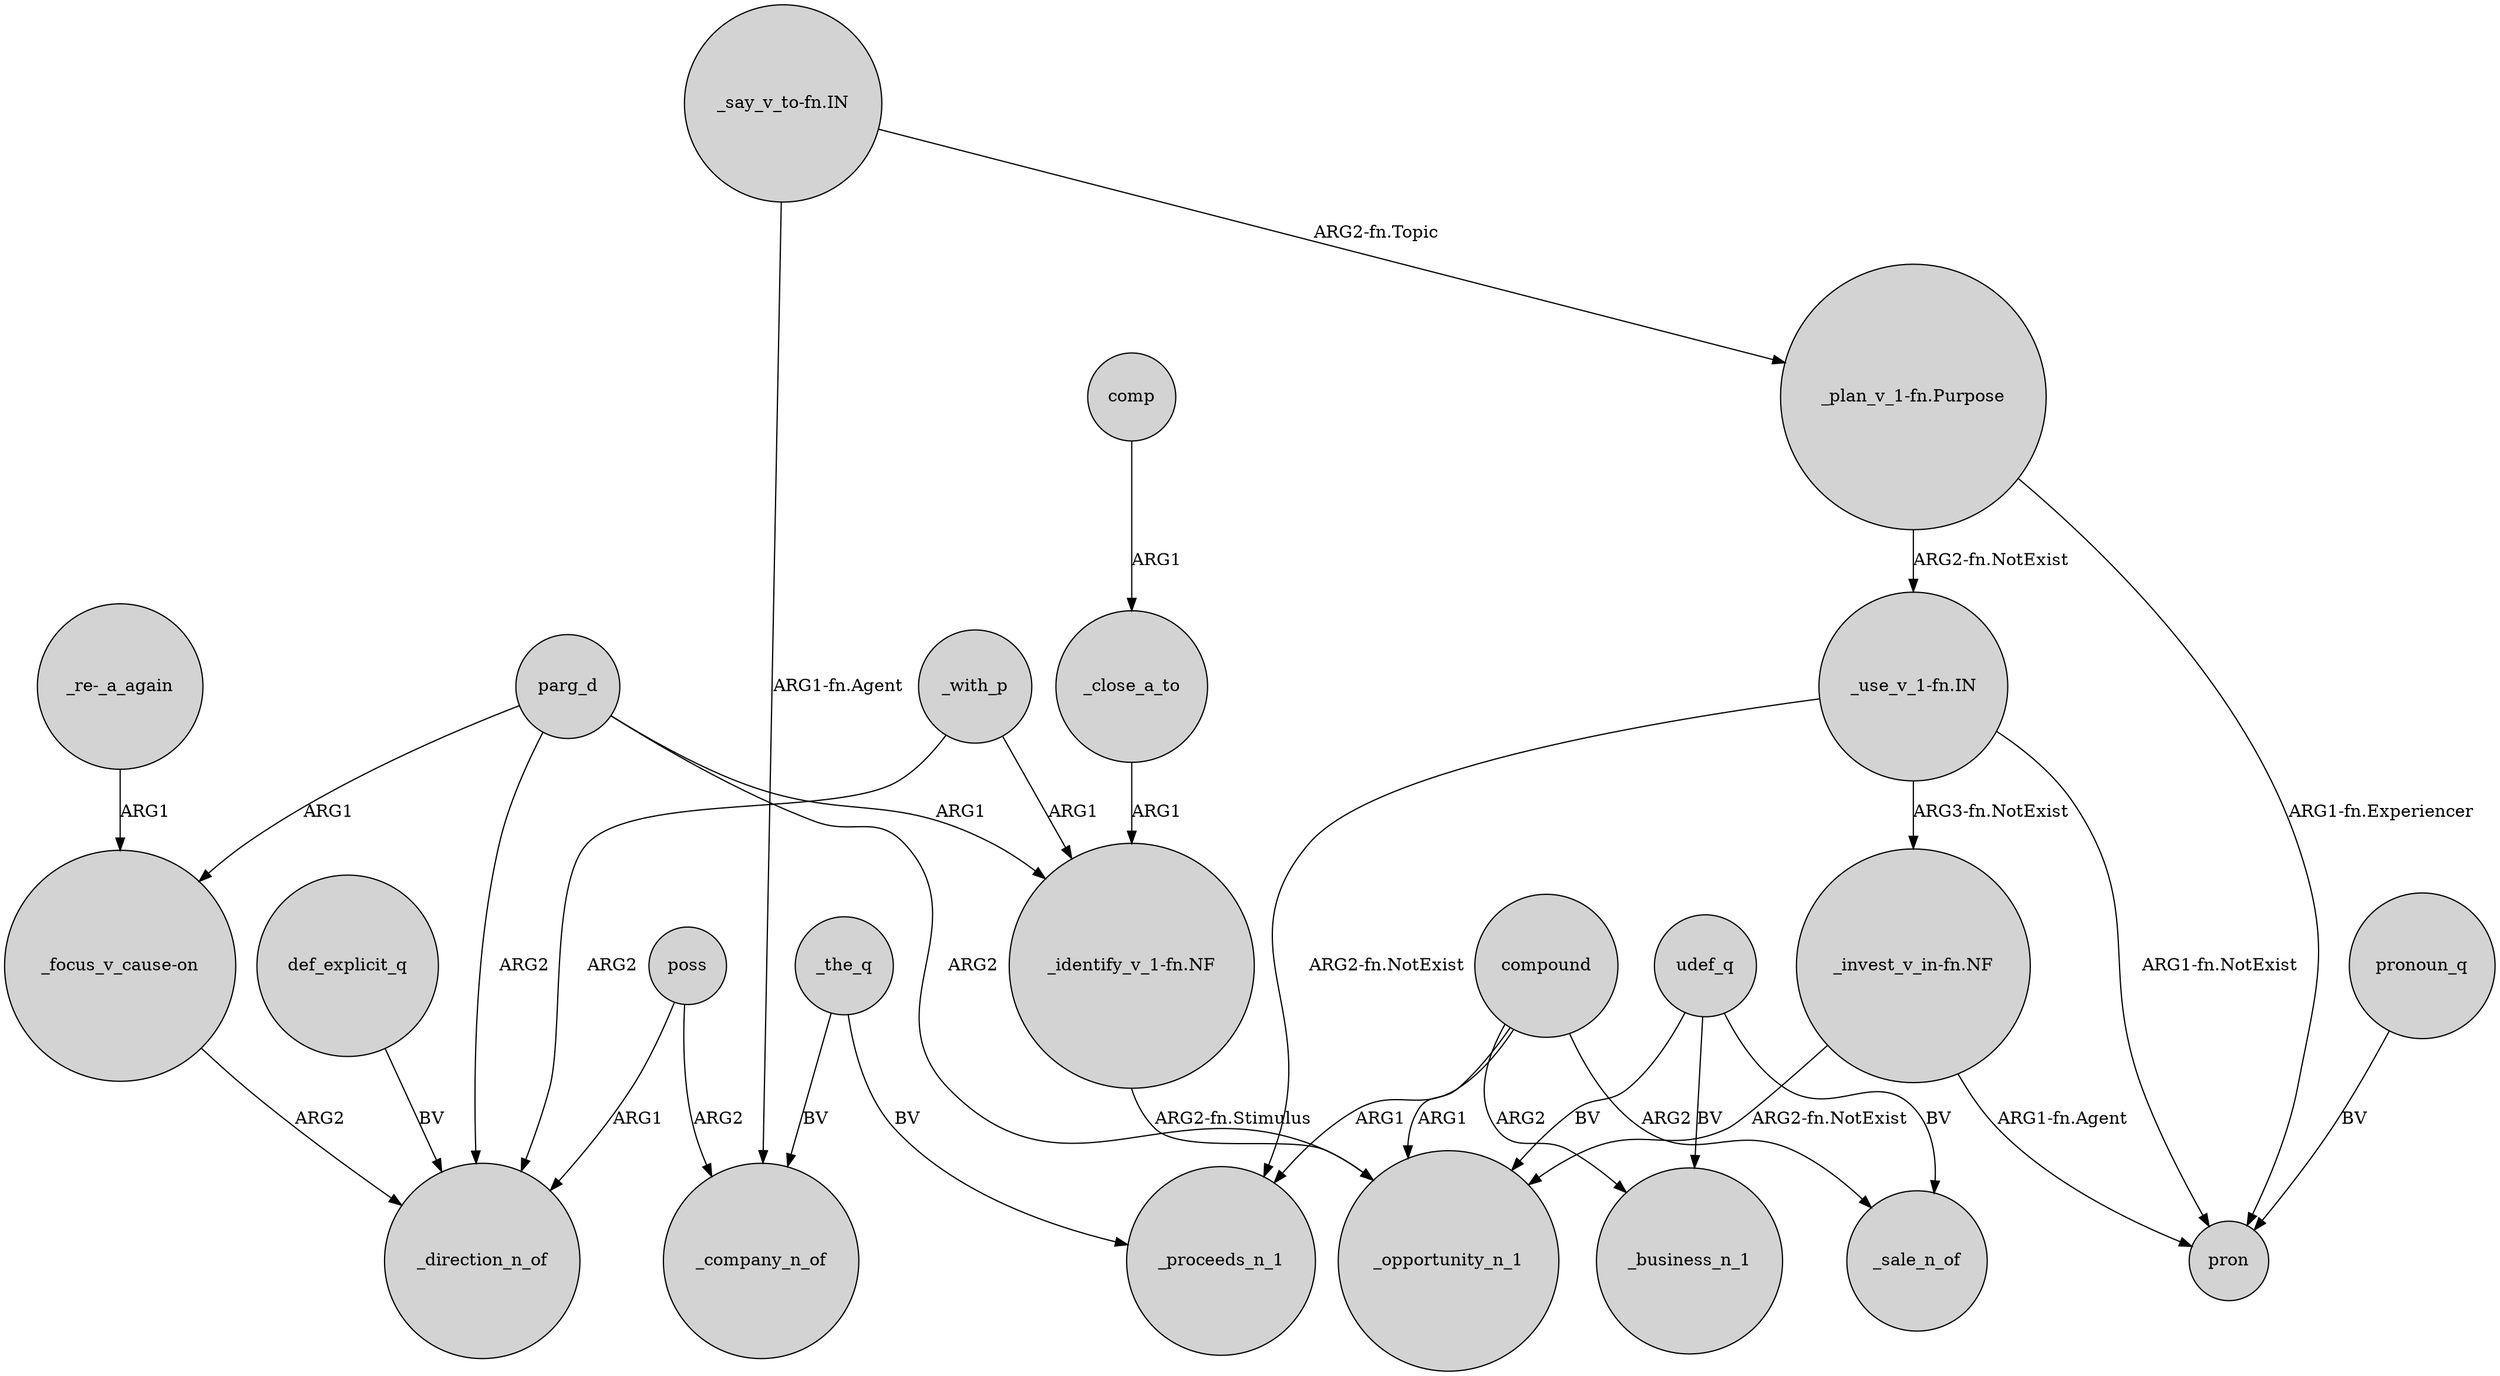 digraph {
	node [shape=circle style=filled]
	"_re-_a_again" -> "_focus_v_cause-on" [label=ARG1]
	comp -> _close_a_to [label=ARG1]
	compound -> _proceeds_n_1 [label=ARG1]
	_with_p -> _direction_n_of [label=ARG2]
	_close_a_to -> "_identify_v_1-fn.NF" [label=ARG1]
	"_plan_v_1-fn.Purpose" -> pron [label="ARG1-fn.Experiencer"]
	def_explicit_q -> _direction_n_of [label=BV]
	"_use_v_1-fn.IN" -> pron [label="ARG1-fn.NotExist"]
	"_invest_v_in-fn.NF" -> pron [label="ARG1-fn.Agent"]
	_the_q -> _proceeds_n_1 [label=BV]
	_with_p -> "_identify_v_1-fn.NF" [label=ARG1]
	parg_d -> "_focus_v_cause-on" [label=ARG1]
	"_say_v_to-fn.IN" -> "_plan_v_1-fn.Purpose" [label="ARG2-fn.Topic"]
	_the_q -> _company_n_of [label=BV]
	"_use_v_1-fn.IN" -> _proceeds_n_1 [label="ARG2-fn.NotExist"]
	udef_q -> _opportunity_n_1 [label=BV]
	"_focus_v_cause-on" -> _direction_n_of [label=ARG2]
	pronoun_q -> pron [label=BV]
	parg_d -> "_identify_v_1-fn.NF" [label=ARG1]
	parg_d -> _direction_n_of [label=ARG2]
	compound -> _sale_n_of [label=ARG2]
	compound -> _opportunity_n_1 [label=ARG1]
	"_invest_v_in-fn.NF" -> _opportunity_n_1 [label="ARG2-fn.NotExist"]
	compound -> _business_n_1 [label=ARG2]
	"_use_v_1-fn.IN" -> "_invest_v_in-fn.NF" [label="ARG3-fn.NotExist"]
	udef_q -> _sale_n_of [label=BV]
	"_say_v_to-fn.IN" -> _company_n_of [label="ARG1-fn.Agent"]
	udef_q -> _business_n_1 [label=BV]
	poss -> _company_n_of [label=ARG2]
	poss -> _direction_n_of [label=ARG1]
	"_identify_v_1-fn.NF" -> _opportunity_n_1 [label="ARG2-fn.Stimulus"]
	parg_d -> _opportunity_n_1 [label=ARG2]
	"_plan_v_1-fn.Purpose" -> "_use_v_1-fn.IN" [label="ARG2-fn.NotExist"]
}
